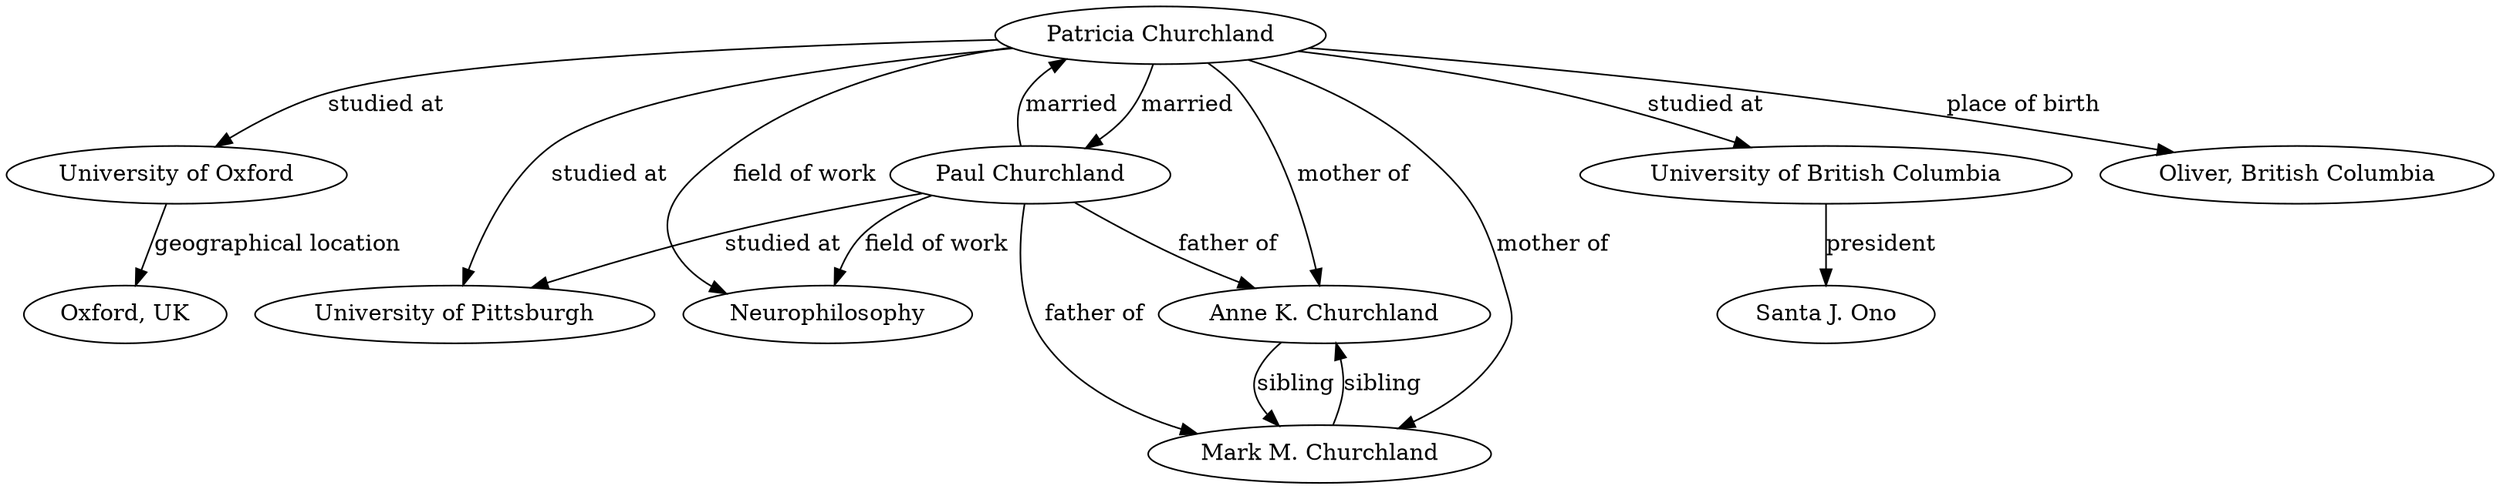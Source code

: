 // dot -Tpng -o2016-10-05-kg.png 2016-10-05-kg.dot
digraph kg {
	"Patricia Churchland" -> "University of Oxford" [label = "studied at"];
	"Patricia Churchland" -> "University of Pittsburgh" [label = "studied at"];
	"Patricia Churchland" -> "University of British Columbia" [label = "studied at"];
	"Patricia Churchland" -> "Neurophilosophy" [label = "field of work"];
	"Patricia Churchland" -> "Oliver, British Columbia" [label = "place of birth"];
	"University of Oxford" -> "Oxford, UK" [label = "geographical location"];
	"Patricia Churchland" -> "Paul Churchland" [label = "married"];
	"Paul Churchland" -> "Patricia Churchland" [label = "married"];
	"Paul Churchland" -> "Neurophilosophy" [label = "field of work"];
	"Paul Churchland" -> "University of Pittsburgh" [label = "studied at"];
	"University of British Columbia" -> "Santa J. Ono" [label = "president"];
	"Patricia Churchland" -> "Mark M. Churchland" [label = "mother of"];
	"Paul Churchland" -> "Mark M. Churchland" [label = "father of"];
	"Patricia Churchland" -> "Anne K. Churchland" [label = "mother of"];
	"Paul Churchland" -> "Anne K. Churchland" [label = "father of"];
	"Mark M. Churchland" -> "Anne K. Churchland" [label = "sibling"];
	"Anne K. Churchland" -> "Mark M. Churchland" [label = "sibling"];
}
